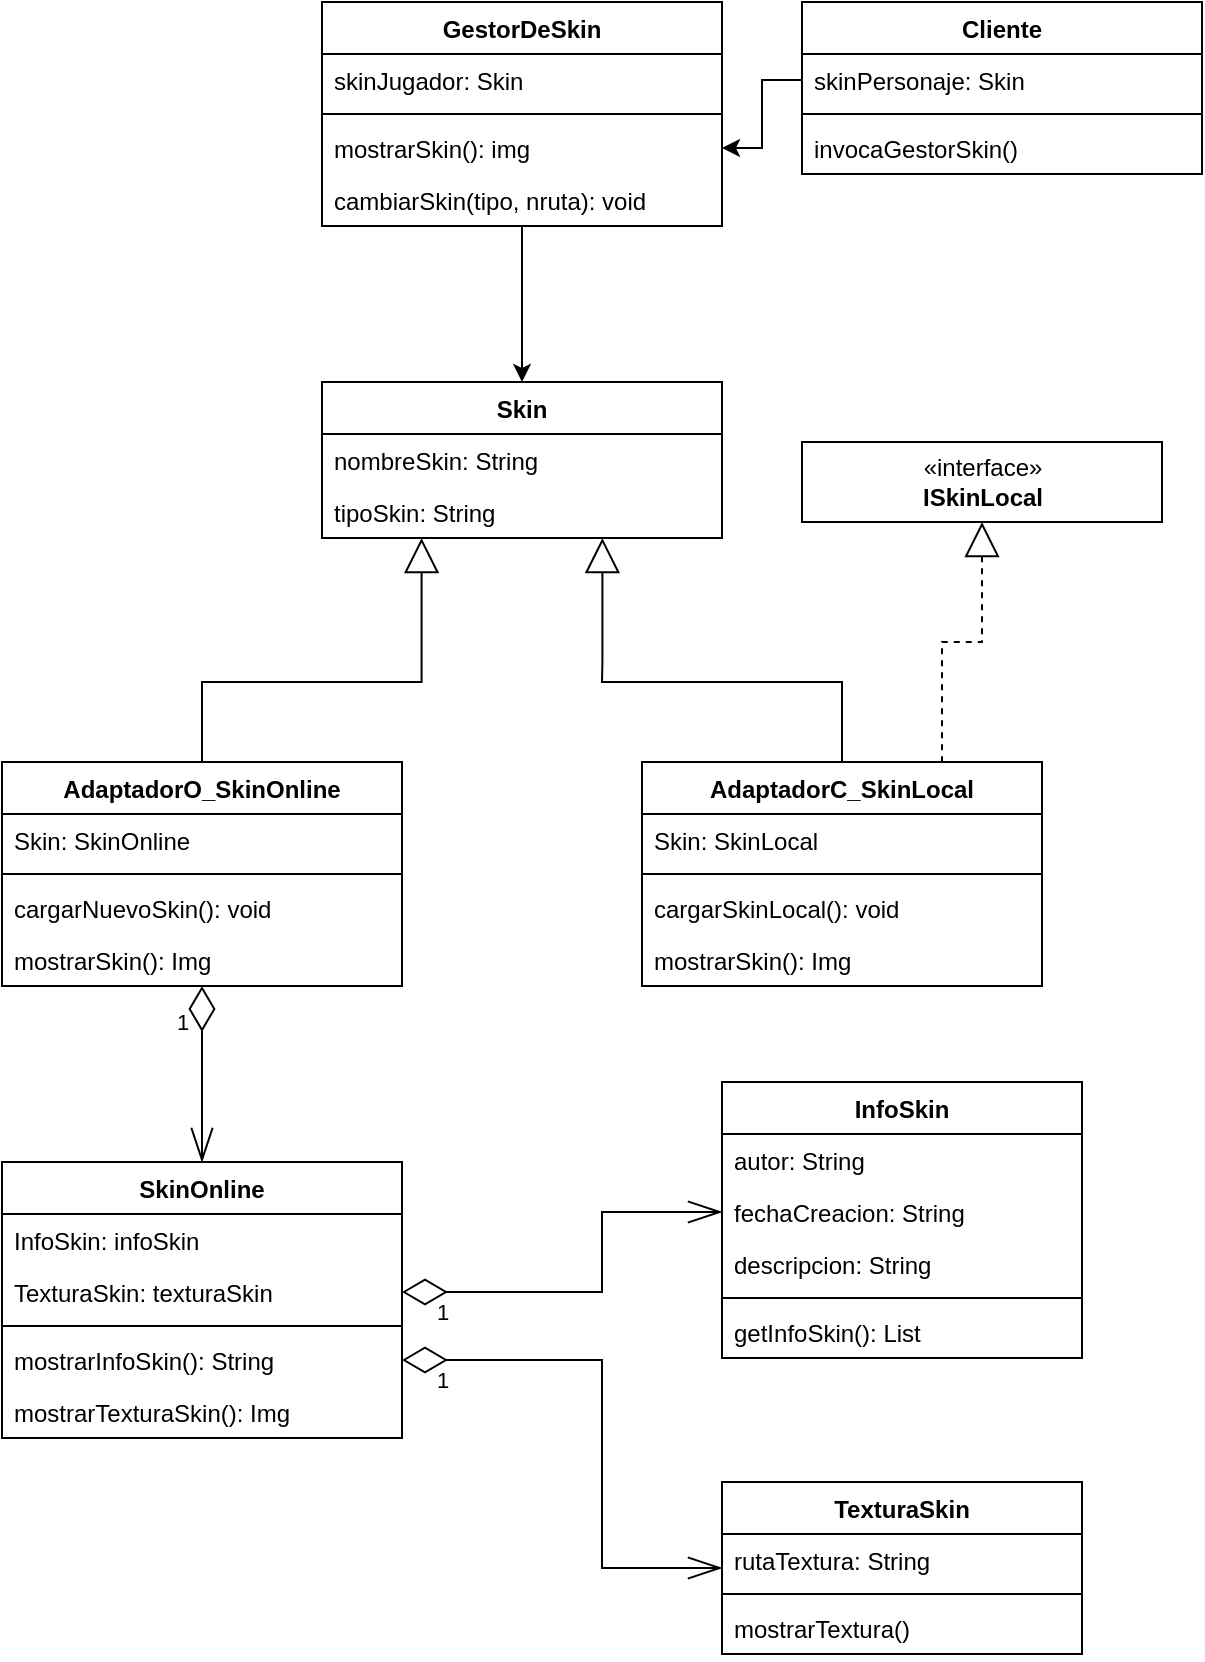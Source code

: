 <mxfile version="15.3.2" type="google"><diagram id="jqG3PTXEjfUlSg8W44e2" name="Page-1"><mxGraphModel dx="591" dy="461" grid="1" gridSize="10" guides="1" tooltips="1" connect="1" arrows="1" fold="1" page="1" pageScale="1" pageWidth="700" pageHeight="1000" math="0" shadow="0"><root><mxCell id="0"/><mxCell id="1" parent="0"/><mxCell id="kd5XS0R_-P-pO4bgV6kL-1" value="Cliente" style="swimlane;fontStyle=1;align=center;verticalAlign=top;childLayout=stackLayout;horizontal=1;startSize=26;horizontalStack=0;resizeParent=1;resizeParentMax=0;resizeLast=0;collapsible=1;marginBottom=0;" parent="1" vertex="1"><mxGeometry x="450" y="97" width="200" height="86" as="geometry"/></mxCell><mxCell id="kd5XS0R_-P-pO4bgV6kL-2" value="skinPersonaje: Skin" style="text;strokeColor=none;fillColor=none;align=left;verticalAlign=top;spacingLeft=4;spacingRight=4;overflow=hidden;rotatable=0;points=[[0,0.5],[1,0.5]];portConstraint=eastwest;" parent="kd5XS0R_-P-pO4bgV6kL-1" vertex="1"><mxGeometry y="26" width="200" height="26" as="geometry"/></mxCell><mxCell id="kd5XS0R_-P-pO4bgV6kL-3" value="" style="line;strokeWidth=1;fillColor=none;align=left;verticalAlign=middle;spacingTop=-1;spacingLeft=3;spacingRight=3;rotatable=0;labelPosition=right;points=[];portConstraint=eastwest;" parent="kd5XS0R_-P-pO4bgV6kL-1" vertex="1"><mxGeometry y="52" width="200" height="8" as="geometry"/></mxCell><mxCell id="kd5XS0R_-P-pO4bgV6kL-4" value="invocaGestorSkin()" style="text;strokeColor=none;fillColor=none;align=left;verticalAlign=top;spacingLeft=4;spacingRight=4;overflow=hidden;rotatable=0;points=[[0,0.5],[1,0.5]];portConstraint=eastwest;" parent="kd5XS0R_-P-pO4bgV6kL-1" vertex="1"><mxGeometry y="60" width="200" height="26" as="geometry"/></mxCell><mxCell id="kd5XS0R_-P-pO4bgV6kL-9" value="AdaptadorO_SkinOnline" style="swimlane;fontStyle=1;align=center;verticalAlign=top;childLayout=stackLayout;horizontal=1;startSize=26;horizontalStack=0;resizeParent=1;resizeParentMax=0;resizeLast=0;collapsible=1;marginBottom=0;" parent="1" vertex="1"><mxGeometry x="50" y="477" width="200" height="112" as="geometry"/></mxCell><mxCell id="kd5XS0R_-P-pO4bgV6kL-10" value="Skin: SkinOnline" style="text;strokeColor=none;fillColor=none;align=left;verticalAlign=top;spacingLeft=4;spacingRight=4;overflow=hidden;rotatable=0;points=[[0,0.5],[1,0.5]];portConstraint=eastwest;" parent="kd5XS0R_-P-pO4bgV6kL-9" vertex="1"><mxGeometry y="26" width="200" height="26" as="geometry"/></mxCell><mxCell id="kd5XS0R_-P-pO4bgV6kL-11" value="" style="line;strokeWidth=1;fillColor=none;align=left;verticalAlign=middle;spacingTop=-1;spacingLeft=3;spacingRight=3;rotatable=0;labelPosition=right;points=[];portConstraint=eastwest;" parent="kd5XS0R_-P-pO4bgV6kL-9" vertex="1"><mxGeometry y="52" width="200" height="8" as="geometry"/></mxCell><mxCell id="kd5XS0R_-P-pO4bgV6kL-12" value="cargarNuevoSkin(): void" style="text;strokeColor=none;fillColor=none;align=left;verticalAlign=top;spacingLeft=4;spacingRight=4;overflow=hidden;rotatable=0;points=[[0,0.5],[1,0.5]];portConstraint=eastwest;" parent="kd5XS0R_-P-pO4bgV6kL-9" vertex="1"><mxGeometry y="60" width="200" height="26" as="geometry"/></mxCell><mxCell id="I1K57kWDg1R2FdYFbvfE-10" value="mostrarSkin(): Img" style="text;strokeColor=none;fillColor=none;align=left;verticalAlign=top;spacingLeft=4;spacingRight=4;overflow=hidden;rotatable=0;points=[[0,0.5],[1,0.5]];portConstraint=eastwest;" vertex="1" parent="kd5XS0R_-P-pO4bgV6kL-9"><mxGeometry y="86" width="200" height="26" as="geometry"/></mxCell><mxCell id="kd5XS0R_-P-pO4bgV6kL-17" value="SkinOnline" style="swimlane;fontStyle=1;align=center;verticalAlign=top;childLayout=stackLayout;horizontal=1;startSize=26;horizontalStack=0;resizeParent=1;resizeParentMax=0;resizeLast=0;collapsible=1;marginBottom=0;" parent="1" vertex="1"><mxGeometry x="50" y="677" width="200" height="138" as="geometry"/></mxCell><mxCell id="kd5XS0R_-P-pO4bgV6kL-18" value="InfoSkin: infoSkin" style="text;strokeColor=none;fillColor=none;align=left;verticalAlign=top;spacingLeft=4;spacingRight=4;overflow=hidden;rotatable=0;points=[[0,0.5],[1,0.5]];portConstraint=eastwest;" parent="kd5XS0R_-P-pO4bgV6kL-17" vertex="1"><mxGeometry y="26" width="200" height="26" as="geometry"/></mxCell><mxCell id="ogbdkE5TXknm21jcP9r8-6" value="TexturaSkin: texturaSkin" style="text;strokeColor=none;fillColor=none;align=left;verticalAlign=top;spacingLeft=4;spacingRight=4;overflow=hidden;rotatable=0;points=[[0,0.5],[1,0.5]];portConstraint=eastwest;" parent="kd5XS0R_-P-pO4bgV6kL-17" vertex="1"><mxGeometry y="52" width="200" height="26" as="geometry"/></mxCell><mxCell id="kd5XS0R_-P-pO4bgV6kL-19" value="" style="line;strokeWidth=1;fillColor=none;align=left;verticalAlign=middle;spacingTop=-1;spacingLeft=3;spacingRight=3;rotatable=0;labelPosition=right;points=[];portConstraint=eastwest;" parent="kd5XS0R_-P-pO4bgV6kL-17" vertex="1"><mxGeometry y="78" width="200" height="8" as="geometry"/></mxCell><mxCell id="ogbdkE5TXknm21jcP9r8-9" value="mostrarInfoSkin(): String" style="text;strokeColor=none;fillColor=none;align=left;verticalAlign=top;spacingLeft=4;spacingRight=4;overflow=hidden;rotatable=0;points=[[0,0.5],[1,0.5]];portConstraint=eastwest;" parent="kd5XS0R_-P-pO4bgV6kL-17" vertex="1"><mxGeometry y="86" width="200" height="26" as="geometry"/></mxCell><mxCell id="I1K57kWDg1R2FdYFbvfE-3" value="mostrarTexturaSkin(): Img" style="text;strokeColor=none;fillColor=none;align=left;verticalAlign=top;spacingLeft=4;spacingRight=4;overflow=hidden;rotatable=0;points=[[0,0.5],[1,0.5]];portConstraint=eastwest;" vertex="1" parent="kd5XS0R_-P-pO4bgV6kL-17"><mxGeometry y="112" width="200" height="26" as="geometry"/></mxCell><mxCell id="kd5XS0R_-P-pO4bgV6kL-21" value="InfoSkin" style="swimlane;fontStyle=1;align=center;verticalAlign=top;childLayout=stackLayout;horizontal=1;startSize=26;horizontalStack=0;resizeParent=1;resizeParentMax=0;resizeLast=0;collapsible=1;marginBottom=0;" parent="1" vertex="1"><mxGeometry x="410" y="637" width="180" height="138" as="geometry"/></mxCell><mxCell id="kd5XS0R_-P-pO4bgV6kL-22" value="autor: String" style="text;strokeColor=none;fillColor=none;align=left;verticalAlign=top;spacingLeft=4;spacingRight=4;overflow=hidden;rotatable=0;points=[[0,0.5],[1,0.5]];portConstraint=eastwest;" parent="kd5XS0R_-P-pO4bgV6kL-21" vertex="1"><mxGeometry y="26" width="180" height="26" as="geometry"/></mxCell><mxCell id="ogbdkE5TXknm21jcP9r8-11" value="fechaCreacion: String" style="text;strokeColor=none;fillColor=none;align=left;verticalAlign=top;spacingLeft=4;spacingRight=4;overflow=hidden;rotatable=0;points=[[0,0.5],[1,0.5]];portConstraint=eastwest;" parent="kd5XS0R_-P-pO4bgV6kL-21" vertex="1"><mxGeometry y="52" width="180" height="26" as="geometry"/></mxCell><mxCell id="pGVJUUleeyVgsPwflx6z-21" value="descripcion: String" style="text;strokeColor=none;fillColor=none;align=left;verticalAlign=top;spacingLeft=4;spacingRight=4;overflow=hidden;rotatable=0;points=[[0,0.5],[1,0.5]];portConstraint=eastwest;" parent="kd5XS0R_-P-pO4bgV6kL-21" vertex="1"><mxGeometry y="78" width="180" height="26" as="geometry"/></mxCell><mxCell id="kd5XS0R_-P-pO4bgV6kL-23" value="" style="line;strokeWidth=1;fillColor=none;align=left;verticalAlign=middle;spacingTop=-1;spacingLeft=3;spacingRight=3;rotatable=0;labelPosition=right;points=[];portConstraint=eastwest;" parent="kd5XS0R_-P-pO4bgV6kL-21" vertex="1"><mxGeometry y="104" width="180" height="8" as="geometry"/></mxCell><mxCell id="kd5XS0R_-P-pO4bgV6kL-24" value="getInfoSkin(): List" style="text;strokeColor=none;fillColor=none;align=left;verticalAlign=top;spacingLeft=4;spacingRight=4;overflow=hidden;rotatable=0;points=[[0,0.5],[1,0.5]];portConstraint=eastwest;" parent="kd5XS0R_-P-pO4bgV6kL-21" vertex="1"><mxGeometry y="112" width="180" height="26" as="geometry"/></mxCell><mxCell id="kd5XS0R_-P-pO4bgV6kL-25" value="TexturaSkin" style="swimlane;fontStyle=1;align=center;verticalAlign=top;childLayout=stackLayout;horizontal=1;startSize=26;horizontalStack=0;resizeParent=1;resizeParentMax=0;resizeLast=0;collapsible=1;marginBottom=0;" parent="1" vertex="1"><mxGeometry x="410" y="837" width="180" height="86" as="geometry"/></mxCell><mxCell id="kd5XS0R_-P-pO4bgV6kL-26" value="rutaTextura: String" style="text;strokeColor=none;fillColor=none;align=left;verticalAlign=top;spacingLeft=4;spacingRight=4;overflow=hidden;rotatable=0;points=[[0,0.5],[1,0.5]];portConstraint=eastwest;" parent="kd5XS0R_-P-pO4bgV6kL-25" vertex="1"><mxGeometry y="26" width="180" height="26" as="geometry"/></mxCell><mxCell id="kd5XS0R_-P-pO4bgV6kL-27" value="" style="line;strokeWidth=1;fillColor=none;align=left;verticalAlign=middle;spacingTop=-1;spacingLeft=3;spacingRight=3;rotatable=0;labelPosition=right;points=[];portConstraint=eastwest;" parent="kd5XS0R_-P-pO4bgV6kL-25" vertex="1"><mxGeometry y="52" width="180" height="8" as="geometry"/></mxCell><mxCell id="ogbdkE5TXknm21jcP9r8-23" value="mostrarTextura()" style="text;strokeColor=none;fillColor=none;align=left;verticalAlign=top;spacingLeft=4;spacingRight=4;overflow=hidden;rotatable=0;points=[[0,0.5],[1,0.5]];portConstraint=eastwest;" parent="kd5XS0R_-P-pO4bgV6kL-25" vertex="1"><mxGeometry y="60" width="180" height="26" as="geometry"/></mxCell><mxCell id="kd5XS0R_-P-pO4bgV6kL-33" style="edgeStyle=orthogonalEdgeStyle;rounded=0;orthogonalLoop=1;jettySize=auto;html=1;endArrow=openThin;endFill=0;startSize=20;endSize=15;startArrow=diamondThin;startFill=0;exitX=1;exitY=0.5;exitDx=0;exitDy=0;entryX=0;entryY=0.5;entryDx=0;entryDy=0;" parent="1" source="ogbdkE5TXknm21jcP9r8-6" target="ogbdkE5TXknm21jcP9r8-11" edge="1"><mxGeometry relative="1" as="geometry"><mxPoint x="310" y="707" as="sourcePoint"/><mxPoint x="400" y="707" as="targetPoint"/><Array as="points"><mxPoint x="350" y="742"/><mxPoint x="350" y="702"/></Array></mxGeometry></mxCell><mxCell id="kd5XS0R_-P-pO4bgV6kL-35" value="1" style="edgeLabel;html=1;align=center;verticalAlign=middle;resizable=0;points=[];labelBackgroundColor=none;" parent="kd5XS0R_-P-pO4bgV6kL-33" vertex="1" connectable="0"><mxGeometry x="-0.84" relative="1" as="geometry"><mxPoint x="4" y="10" as="offset"/></mxGeometry></mxCell><mxCell id="kd5XS0R_-P-pO4bgV6kL-37" style="edgeStyle=orthogonalEdgeStyle;rounded=0;orthogonalLoop=1;jettySize=auto;html=1;entryX=0;entryY=0.5;entryDx=0;entryDy=0;endArrow=openThin;endFill=0;startSize=20;endSize=15;startArrow=diamondThin;startFill=0;exitX=1;exitY=0.5;exitDx=0;exitDy=0;" parent="1" source="ogbdkE5TXknm21jcP9r8-9" target="kd5XS0R_-P-pO4bgV6kL-25" edge="1"><mxGeometry relative="1" as="geometry"><mxPoint x="370" y="776" as="sourcePoint"/><mxPoint x="440" y="921" as="targetPoint"/><Array as="points"><mxPoint x="350" y="776"/><mxPoint x="350" y="880"/></Array></mxGeometry></mxCell><mxCell id="kd5XS0R_-P-pO4bgV6kL-38" value="1" style="edgeLabel;html=1;align=center;verticalAlign=middle;resizable=0;points=[];labelBackgroundColor=none;" parent="kd5XS0R_-P-pO4bgV6kL-37" vertex="1" connectable="0"><mxGeometry x="-0.84" relative="1" as="geometry"><mxPoint x="-1" y="10" as="offset"/></mxGeometry></mxCell><mxCell id="kd5XS0R_-P-pO4bgV6kL-41" style="edgeStyle=orthogonalEdgeStyle;rounded=0;orthogonalLoop=1;jettySize=auto;html=1;endArrow=openThin;endFill=0;startSize=20;endSize=15;startArrow=diamondThin;startFill=0;entryX=0.5;entryY=0;entryDx=0;entryDy=0;" parent="1" target="kd5XS0R_-P-pO4bgV6kL-17" edge="1" source="kd5XS0R_-P-pO4bgV6kL-9"><mxGeometry relative="1" as="geometry"><mxPoint x="150" y="607" as="sourcePoint"/><mxPoint x="439.94" y="691" as="targetPoint"/><Array as="points"/></mxGeometry></mxCell><mxCell id="kd5XS0R_-P-pO4bgV6kL-42" value="1" style="edgeLabel;html=1;align=center;verticalAlign=middle;resizable=0;points=[];labelBackgroundColor=none;" parent="kd5XS0R_-P-pO4bgV6kL-41" vertex="1" connectable="0"><mxGeometry x="-0.84" relative="1" as="geometry"><mxPoint x="-10" y="11" as="offset"/></mxGeometry></mxCell><mxCell id="kd5XS0R_-P-pO4bgV6kL-44" style="edgeStyle=orthogonalEdgeStyle;rounded=0;orthogonalLoop=1;jettySize=auto;html=1;startArrow=block;startFill=0;endArrow=none;endFill=0;startSize=15;endSize=15;dashed=1;exitX=0.5;exitY=1;exitDx=0;exitDy=0;entryX=0.75;entryY=0;entryDx=0;entryDy=0;" parent="1" source="pGVJUUleeyVgsPwflx6z-26" target="pGVJUUleeyVgsPwflx6z-13" edge="1"><mxGeometry relative="1" as="geometry"><mxPoint x="770" y="477" as="sourcePoint"/><Array as="points"><mxPoint x="540" y="417"/><mxPoint x="520" y="417"/></Array><mxPoint x="540" y="447" as="targetPoint"/></mxGeometry></mxCell><mxCell id="kd5XS0R_-P-pO4bgV6kL-50" style="edgeStyle=orthogonalEdgeStyle;rounded=0;orthogonalLoop=1;jettySize=auto;html=1;startArrow=block;startFill=0;endArrow=none;endFill=0;startSize=15;endSize=15;entryX=0.5;entryY=0;entryDx=0;entryDy=0;exitX=0.701;exitY=1.002;exitDx=0;exitDy=0;exitPerimeter=0;" parent="1" source="I1K57kWDg1R2FdYFbvfE-8" target="pGVJUUleeyVgsPwflx6z-13" edge="1"><mxGeometry relative="1" as="geometry"><mxPoint x="350.4" y="398.402" as="sourcePoint"/><Array as="points"><mxPoint x="350" y="427"/><mxPoint x="350" y="427"/><mxPoint x="350" y="437"/><mxPoint x="470" y="437"/></Array><mxPoint x="460" y="417" as="targetPoint"/></mxGeometry></mxCell><mxCell id="kd5XS0R_-P-pO4bgV6kL-51" style="edgeStyle=orthogonalEdgeStyle;rounded=0;orthogonalLoop=1;jettySize=auto;html=1;startArrow=block;startFill=0;endArrow=none;endFill=0;startSize=15;endSize=15;entryX=0.5;entryY=0;entryDx=0;entryDy=0;exitX=0.249;exitY=1.002;exitDx=0;exitDy=0;exitPerimeter=0;" parent="1" source="I1K57kWDg1R2FdYFbvfE-8" target="kd5XS0R_-P-pO4bgV6kL-9" edge="1"><mxGeometry relative="1" as="geometry"><mxPoint x="260" y="370" as="sourcePoint"/><Array as="points"><mxPoint x="260" y="437"/><mxPoint x="150" y="437"/></Array><mxPoint x="170" y="641" as="targetPoint"/></mxGeometry></mxCell><mxCell id="pGVJUUleeyVgsPwflx6z-1" value="Skin" style="swimlane;fontStyle=1;align=center;verticalAlign=top;childLayout=stackLayout;horizontal=1;startSize=26;horizontalStack=0;resizeParent=1;resizeParentMax=0;resizeLast=0;collapsible=1;marginBottom=0;" parent="1" vertex="1"><mxGeometry x="210" y="287" width="200" height="78" as="geometry"/></mxCell><mxCell id="pGVJUUleeyVgsPwflx6z-2" value="nombreSkin: String" style="text;strokeColor=none;fillColor=none;align=left;verticalAlign=top;spacingLeft=4;spacingRight=4;overflow=hidden;rotatable=0;points=[[0,0.5],[1,0.5]];portConstraint=eastwest;" parent="pGVJUUleeyVgsPwflx6z-1" vertex="1"><mxGeometry y="26" width="200" height="26" as="geometry"/></mxCell><mxCell id="I1K57kWDg1R2FdYFbvfE-8" value="tipoSkin: String" style="text;strokeColor=none;fillColor=none;align=left;verticalAlign=top;spacingLeft=4;spacingRight=4;overflow=hidden;rotatable=0;points=[[0,0.5],[1,0.5]];portConstraint=eastwest;" vertex="1" parent="pGVJUUleeyVgsPwflx6z-1"><mxGeometry y="52" width="200" height="26" as="geometry"/></mxCell><mxCell id="pGVJUUleeyVgsPwflx6z-12" value="" style="edgeStyle=orthogonalEdgeStyle;rounded=0;orthogonalLoop=1;jettySize=auto;html=1;entryX=0.5;entryY=0;entryDx=0;entryDy=0;" parent="1" source="pGVJUUleeyVgsPwflx6z-6" target="pGVJUUleeyVgsPwflx6z-1" edge="1"><mxGeometry relative="1" as="geometry"/></mxCell><mxCell id="pGVJUUleeyVgsPwflx6z-6" value="GestorDeSkin" style="swimlane;fontStyle=1;align=center;verticalAlign=top;childLayout=stackLayout;horizontal=1;startSize=26;horizontalStack=0;resizeParent=1;resizeParentMax=0;resizeLast=0;collapsible=1;marginBottom=0;" parent="1" vertex="1"><mxGeometry x="210" y="97" width="200" height="112" as="geometry"/></mxCell><mxCell id="pGVJUUleeyVgsPwflx6z-7" value="skinJugador: Skin" style="text;strokeColor=none;fillColor=none;align=left;verticalAlign=top;spacingLeft=4;spacingRight=4;overflow=hidden;rotatable=0;points=[[0,0.5],[1,0.5]];portConstraint=eastwest;" parent="pGVJUUleeyVgsPwflx6z-6" vertex="1"><mxGeometry y="26" width="200" height="26" as="geometry"/></mxCell><mxCell id="pGVJUUleeyVgsPwflx6z-8" value="" style="line;strokeWidth=1;fillColor=none;align=left;verticalAlign=middle;spacingTop=-1;spacingLeft=3;spacingRight=3;rotatable=0;labelPosition=right;points=[];portConstraint=eastwest;" parent="pGVJUUleeyVgsPwflx6z-6" vertex="1"><mxGeometry y="52" width="200" height="8" as="geometry"/></mxCell><mxCell id="pGVJUUleeyVgsPwflx6z-9" value="mostrarSkin(): img" style="text;strokeColor=none;fillColor=none;align=left;verticalAlign=top;spacingLeft=4;spacingRight=4;overflow=hidden;rotatable=0;points=[[0,0.5],[1,0.5]];portConstraint=eastwest;" parent="pGVJUUleeyVgsPwflx6z-6" vertex="1"><mxGeometry y="60" width="200" height="26" as="geometry"/></mxCell><mxCell id="I1K57kWDg1R2FdYFbvfE-1" value="cambiarSkin(tipo, nruta): void" style="text;strokeColor=none;fillColor=none;align=left;verticalAlign=top;spacingLeft=4;spacingRight=4;overflow=hidden;rotatable=0;points=[[0,0.5],[1,0.5]];portConstraint=eastwest;" vertex="1" parent="pGVJUUleeyVgsPwflx6z-6"><mxGeometry y="86" width="200" height="26" as="geometry"/></mxCell><mxCell id="pGVJUUleeyVgsPwflx6z-13" value="AdaptadorC_SkinLocal" style="swimlane;fontStyle=1;align=center;verticalAlign=top;childLayout=stackLayout;horizontal=1;startSize=26;horizontalStack=0;resizeParent=1;resizeParentMax=0;resizeLast=0;collapsible=1;marginBottom=0;" parent="1" vertex="1"><mxGeometry x="370" y="477" width="200" height="112" as="geometry"/></mxCell><mxCell id="pGVJUUleeyVgsPwflx6z-14" value="Skin: SkinLocal" style="text;strokeColor=none;fillColor=none;align=left;verticalAlign=top;spacingLeft=4;spacingRight=4;overflow=hidden;rotatable=0;points=[[0,0.5],[1,0.5]];portConstraint=eastwest;" parent="pGVJUUleeyVgsPwflx6z-13" vertex="1"><mxGeometry y="26" width="200" height="26" as="geometry"/></mxCell><mxCell id="pGVJUUleeyVgsPwflx6z-15" value="" style="line;strokeWidth=1;fillColor=none;align=left;verticalAlign=middle;spacingTop=-1;spacingLeft=3;spacingRight=3;rotatable=0;labelPosition=right;points=[];portConstraint=eastwest;" parent="pGVJUUleeyVgsPwflx6z-13" vertex="1"><mxGeometry y="52" width="200" height="8" as="geometry"/></mxCell><mxCell id="I1K57kWDg1R2FdYFbvfE-9" value="cargarSkinLocal(): void" style="text;strokeColor=none;fillColor=none;align=left;verticalAlign=top;spacingLeft=4;spacingRight=4;overflow=hidden;rotatable=0;points=[[0,0.5],[1,0.5]];portConstraint=eastwest;" vertex="1" parent="pGVJUUleeyVgsPwflx6z-13"><mxGeometry y="60" width="200" height="26" as="geometry"/></mxCell><mxCell id="I1K57kWDg1R2FdYFbvfE-11" value="mostrarSkin(): Img" style="text;strokeColor=none;fillColor=none;align=left;verticalAlign=top;spacingLeft=4;spacingRight=4;overflow=hidden;rotatable=0;points=[[0,0.5],[1,0.5]];portConstraint=eastwest;" vertex="1" parent="pGVJUUleeyVgsPwflx6z-13"><mxGeometry y="86" width="200" height="26" as="geometry"/></mxCell><mxCell id="pGVJUUleeyVgsPwflx6z-25" style="edgeStyle=orthogonalEdgeStyle;rounded=0;orthogonalLoop=1;jettySize=auto;html=1;exitX=0;exitY=0.5;exitDx=0;exitDy=0;entryX=1;entryY=0.5;entryDx=0;entryDy=0;" parent="1" source="kd5XS0R_-P-pO4bgV6kL-2" target="pGVJUUleeyVgsPwflx6z-9" edge="1"><mxGeometry relative="1" as="geometry"/></mxCell><mxCell id="pGVJUUleeyVgsPwflx6z-26" value="«interface»&lt;br&gt;&lt;b&gt;ISkinLocal&lt;/b&gt;" style="html=1;" parent="1" vertex="1"><mxGeometry x="450" y="317" width="180" height="40" as="geometry"/></mxCell></root></mxGraphModel></diagram></mxfile>